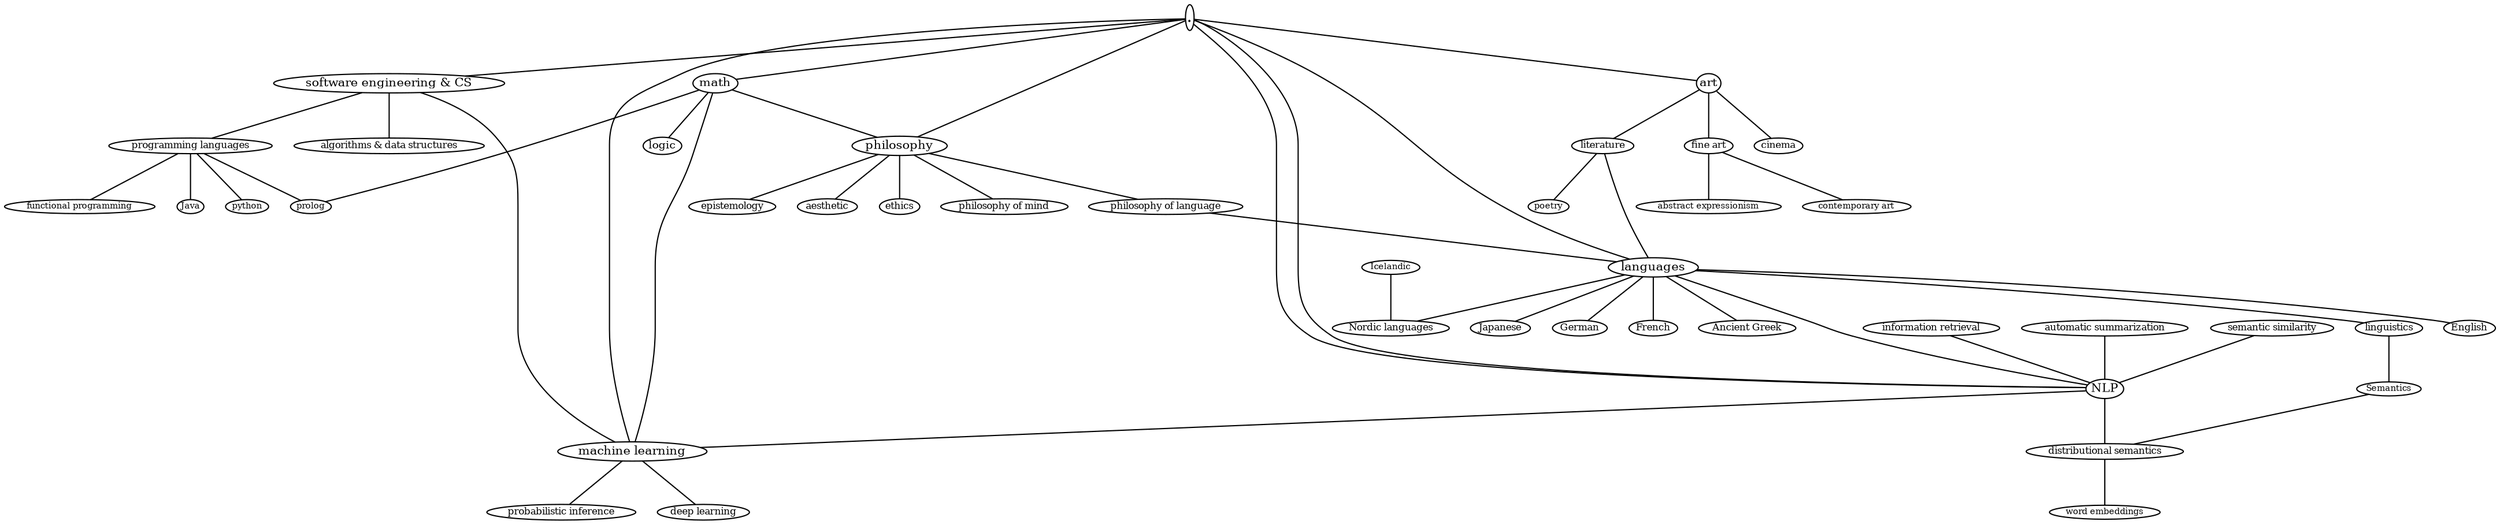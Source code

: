 graph {
	graph [bb="0,0,851.3,753.97",
		charset=latin1,
		overlap=prism,
		overlap_scaling=3,
		pack=90
	];
	node [height=0.001,
		label="\N",
		margin=0.001,
		width=0.001
	];
	100	 [height=0.29463,
		label=".",
		pos="403.16,379.54",
		width=0.078567];
	101	 [fontsize=10,
		group=1,
		height=0.21606,
		label="software engineering & CS",
		pos="252.09,275.75",
		width=2.1606];
	100 -- 101	 [pos="400.28,377.56 383.23,365.85 295.25,305.4 263.51,283.6"];
	102	 [fontsize=10,
		group=2,
		height=0.21606,
		label=math,
		pos="350.81,349.61",
		width=0.41248];
	100 -- 102	 [pos="400.35,377.93 393.04,373.75 373.19,362.4 360.95,355.41"];
	106	 [fontsize=10,
		group=6,
		height=0.21606,
		label="machine learning",
		pos="312.01,299.31",
		width=1.3946];
	100 -- 106	 [pos="400.13,376.87 387.71,365.94 340.47,324.36 320.74,307"];
	107	 [fontsize=10,
		group=7,
		height=0.21606,
		label=NLP,
		pos="496.79,284.37",
		width=0.3732];
	100 -- 107	 [pos="406.17,379.25 420.87,372.73 479.49,313.81 493.89,292.06"];
	100 -- 107	 [pos="405.46,372.77 417.11,354.42 464.65,305.7 486.31,289.44"];
	103	 [fontsize=10,
		group=3,
		height=0.21606,
		label=philosophy,
		pos="438.75,533.56",
		width=0.92317];
	100 -- 103	 [pos="405.07,387.82 411.28,414.69 430.82,499.22 436.91,525.61"];
	104	 [fontsize=10,
		group=4,
		height=0.21606,
		label=languages,
		pos="600.7,350.39",
		width=0.82496];
	100 -- 104	 [pos="406.26,379.08 425.21,376.29 526.1,361.4 574.61,354.24"];
	105	 [fontsize=10,
		group=5,
		height=0.21606,
		label=art,
		pos="285.54,507.55",
		width=0.21606];
	100 -- 105	 [pos="400.25,382.71 384.76,399.57 311.82,478.95 291.06,501.54"];
	111	 [fontsize=8,
		group=1,
		height=0.17678,
		label="programming languages",
		pos="167.9,121.47",
		width=1.5124];
	101 -- 111	 [pos="247.8,267.89 233.12,241 185.08,152.96 171.5,128.08"];
	121	 [fontsize=8,
		group=1,
		height=0.17678,
		label="algorithms & data structures",
		pos="199.84,367.61",
		width=1.8071];
	101 -- 121	 [pos="247.63,283.59 237.56,301.29 213.19,344.14 203.71,360.81"];
	101 -- 106	 [pos="271.38,283.34 278.49,286.14 286.53,289.3 293.57,292.06"];
	1111	 [fontsize=7,
		group=1,
		height=0.15713,
		label=Java,
		pos="183.8,5.6569",
		width=0.25534];
	111 -- 1111	 [pos="168.8,114.91 171.64,94.242 180.37,30.672 183.02,11.311"];
	1112	 [fontsize=7,
		group=1,
		height=0.15713,
		label=python,
		pos="94.061,20.854",
		width=0.43212];
	111 -- 1112	 [pos="163.05,114.87 149.45,96.333 111.06,44.022 98.269,26.588"];
	1114	 [fontsize=7,
		group=1,
		height=0.15713,
		label=prolog,
		pos="267.53,194.95",
		width=0.39284];
	111 -- 1114	 [pos="176.74,127.99 196.36,142.46 243.19,177 260.74,189.94"];
	1113	 [fontsize=7,
		group=1,
		height=0.15713,
		label="functional programming",
		pos="50.205,104.5",
		width=1.3946];
	111 -- 1113	 [pos="133.54,116.52 116.98,114.13 97.282,111.29 81.192,108.97"];
	102 -- 1114	 [pos="346.56,341.72 331.85,314.39 283.22,224.09 270.56,200.58"];
	108	 [fontsize=9,
		group=8,
		height=0.19642,
		label=logic,
		pos="365.72,237",
		width=0.35355];
	102 -- 108	 [pos="351.88,341.51 354.67,320.43 362.13,264.11 364.77,244.14"];
	102 -- 106	 [pos="345.08,342.19 337.83,332.79 325.39,316.66 318.01,307.1"];
	102 -- 103	 [pos="354.59,357.51 368.99,387.63 420.34,495.05 434.89,525.48"];
	116	 [fontsize=8,
		group=6,
		height=0.17678,
		label="deep learning",
		pos="159.26,312.8",
		width=0.86424];
	106 -- 116	 [pos="268.23,303.18 242.49,305.45 210.67,308.26 188.07,310.25"];
	126	 [fontsize=8,
		group=6,
		height=0.17678,
		label="probabilistic inference",
		pos="185.77,235.45",
		width=1.4339];
	106 -- 126	 [pos="297.03,291.74 271.82,278.98 221.38,253.47 198.09,241.68"];
	107 -- 106	 [pos="483.2,285.47 456.95,287.59 398.2,292.34 356.88,295.68"];
	117	 [fontsize=8,
		group=7,
		height=0.17678,
		label="distributional semantics",
		pos="647.88,418.09",
		width=1.4928];
	107 -- 117	 [pos="504.49,291.18 530.59,314.28 615.47,389.41 640.73,411.76"];
	1171	 [fontsize=7,
		group=7,
		height=0.15713,
		label="word embeddings",
		pos="785.28,466.2",
		width=1.0214];
	117 -- 1171	 [pos="665.29,424.18 692.44,433.69 744.42,451.89 770.12,460.89"];
	127	 [fontsize=8,
		group=7,
		height=0.17678,
		label="automatic summarization",
		pos="450.44,189.92",
		width=1.6106];
	127 -- 107	 [pos="453.62,196.41 461.93,213.33 484.21,258.72 493.07,276.79"];
	137	 [fontsize=8,
		group=7,
		height=0.17678,
		label="semantic similarity",
		pos="497.55,131",
		width=1.2178];
	137 -- 107	 [pos="497.52,137.59 497.39,162.36 496.96,249.82 496.83,276.55"];
	147	 [fontsize=8,
		group=7,
		height=0.17678,
		label="information retrieval",
		pos="564.53,170.19",
		width=1.3356];
	147 -- 107	 [pos="560.69,176.65 548.99,196.37 513.8,255.69 501.28,276.8"];
	113	 [fontsize=8,
		group=3,
		height=0.17678,
		label=aesthetic,
		pos="358.93,632.08",
		width=0.56961];
	103 -- 113	 [pos="432.49,541.29 417.2,560.16 378.19,608.3 364.1,625.69"];
	123	 [fontsize=8,
		group=3,
		height=0.17678,
		label="philosophy of language",
		pos="538.67,464.37",
		width=1.4535];
	103 -- 123	 [pos="449.44,526.15 469.18,512.49 511,483.53 529.51,470.71"];
	133	 [fontsize=8,
		group=3,
		height=0.17678,
		label=ethics,
		pos="421.67,671.51",
		width=0.3732];
	103 -- 133	 [pos="437.78,541.37 434.72,566.11 425.28,642.42 422.47,665.09"];
	143	 [fontsize=8,
		group=3,
		height=0.17678,
		label="philosophy of mind",
		pos="533.54,604.54",
		width=1.1982];
	103 -- 143	 [pos="448.9,541.15 467.71,555.24 507.7,585.18 525.13,598.23"];
	153	 [fontsize=8,
		groups=3,
		height=0.17678,
		label=epistemology,
		pos="494.06,666.55",
		width=0.8446];
	103 -- 153	 [pos="442.05,541.48 452.09,565.64 482.22,638.07 491.39,660.11"];
	123 -- 104	 [pos="542.18,457.91 552.84,438.32 584.81,379.58 596.42,358.25"];
	104 -- 107	 [pos="589.18,343.07 568.36,329.84 524.87,302.21 505.93,290.18"];
	114	 [fontsize=8,
		group=4,
		height=0.17678,
		label=linguistics,
		pos="661.1,482.21",
		width=0.64818];
	104 -- 114	 [pos="604.29,358.24 615.27,382.18 648.17,453.98 658.18,475.83"];
	124	 [fontsize=8,
		group=4,
		height=0.17678,
		label=English,
		pos="599.88,264.99",
		width=0.49105];
	104 -- 124	 [pos="600.62,342.51 600.46,325.83 600.09,287.21 599.94,271.66"];
	134	 [fontsize=8,
		group=4,
		height=0.17678,
		label=Japanese,
		pos="706.2,381.44",
		width=0.56961];
	104 -- 134	 [pos="620.54,356.23 641.07,362.27 672.68,371.58 691.22,377.03"];
	154	 [fontsize=8,
		group=4,
		height=0.17678,
		label=German,
		pos="693.03,297.79",
		width=0.53033];
	104 -- 154	 [pos="613.15,343.3 631.76,332.7 666.43,312.94 683.31,303.33"];
	164	 [fontsize=8,
		group=4,
		height=0.17678,
		label=French,
		pos="661.03,219.49",
		width=0.45176];
	104 -- 164	 [pos="604.29,342.59 615.25,318.82 648.11,247.53 658.11,225.83"];
	184	 [fontsize=8,
		group=4,
		height=0.17678,
		label="Ancient Greek",
		pos="762.25,344.16",
		width=0.96245];
	104 -- 184	 [pos="630.33,349.25 658.02,348.18 699.33,346.59 728.33,345.47"];
	174	 [fontsize=8,
		group=4,
		height=0.17678,
		label="Nordic languages",
		pos="748.71,233.65",
		width=1.1196];
	104 -- 174	 [pos="610.41,342.73 637.81,321.12 715.36,259.95 740.63,240.02"];
	1141	 [fontsize=7,
		group=4,
		height=0.15713,
		label=Semantics,
		pos="716.66,530.88",
		width=0.58926];
	114 -- 1141	 [pos="668.37,488.57 679.31,498.15 699.85,516.14 710.26,525.27"];
	1741	 [fontsize=7,
		group=4,
		height=0.15713,
		label=Icelandic,
		pos="832.2,150.75",
		width=0.53033];
	1741 -- 174	 [pos="826.73,156.19 811.92,170.88 771.17,211.34 755.23,227.17"];
	1141 -- 117	 [pos="713.16,525.13 701.5,506 664.05,444.6 651.8,424.52"];
	115	 [fontsize=8,
		group=5,
		height=0.17678,
		label=literature,
		pos="439.01,450.92",
		width=0.6089];
	105 -- 115	 [pos="292.94,504.82 317.01,495.94 393.33,467.78 425.01,456.08"];
	125	 [fontsize=8,
		group=5,
		height=0.17678,
		label="fine art",
		pos="162.97,639.34",
		width=0.49105];
	105 -- 125	 [pos="279.95,513.56 259.53,535.51 189.06,611.28 168.59,633.3"];
	135	 [fontsize=8,
		group=5,
		height=0.17678,
		label=cinema,
		pos="178.7,534.81",
		width=0.4714];
	105 -- 135	 [pos="277.85,509.51 260.06,514.05 215.78,525.35 192.9,531.19"];
	115 -- 104	 [pos="448.64,444.93 476.65,427.52 558.04,376.91 588.77,357.81"];
	1151	 [fontsize=7,
		group=5,
		height=0.15713,
		label=poetry,
		pos="365.44,522.65",
		width=0.3732];
	115 -- 1151	 [pos="432.74,457.03 418.56,470.86 384.24,504.32 370.89,517.34"];
	1251	 [fontsize=7,
		group=5,
		height=0.15713,
		label="abstract expressionism",
		pos="53.701,674.79",
		width=1.316];
	125 -- 1251	 [pos="149.57,643.68 129.63,650.15 92.149,662.31 70.43,669.36"];
	1252	 [fontsize=7,
		group=5,
		height=0.15713,
		label="contemporary art",
		pos="127.85,748.31",
		width=0.96245];
	125 -- 1252	 [pos="160.88,645.83 154.56,665.44 135.73,723.88 129.72,742.53"];
}
